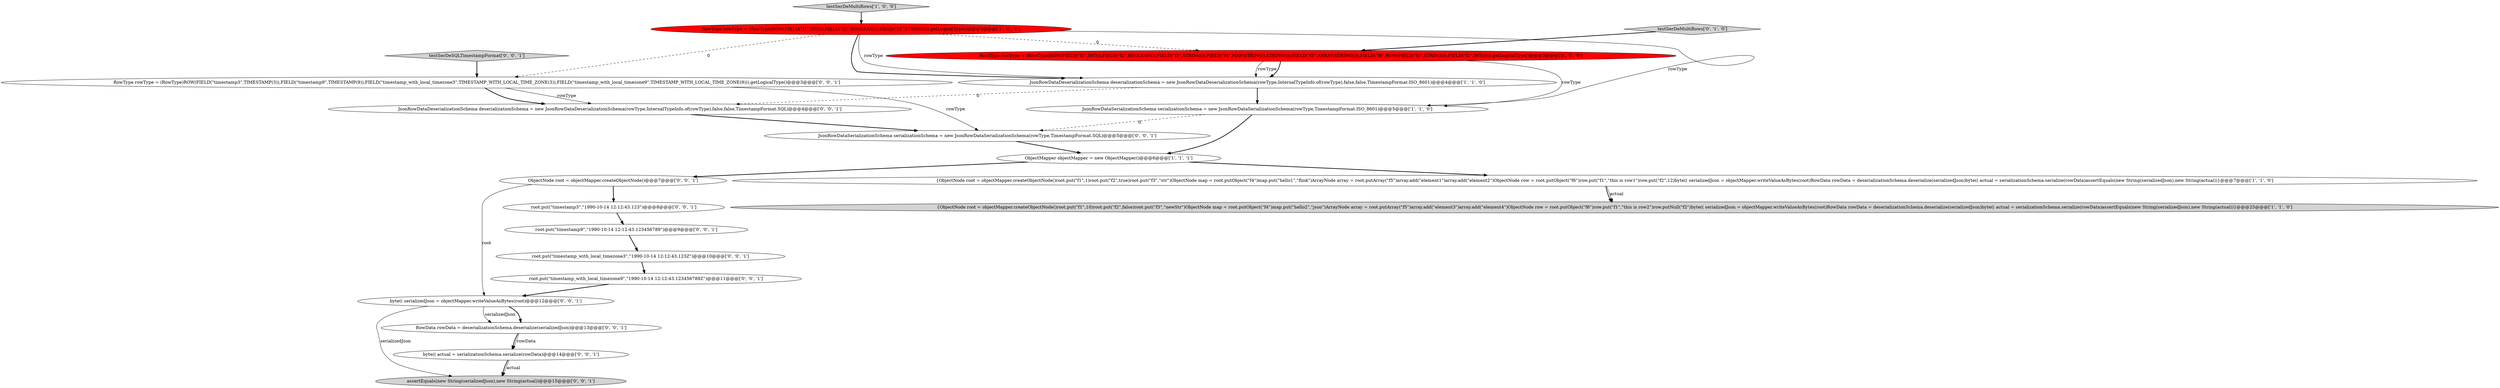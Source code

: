 digraph {
3 [style = filled, label = "{ObjectNode root = objectMapper.createObjectNode()root.put(\"f1\",10)root.put(\"f2\",false)root.put(\"f3\",\"newStr\")ObjectNode map = root.putObject(\"f4\")map.put(\"hello2\",\"json\")ArrayNode array = root.putArray(\"f5\")array.add(\"element3\")array.add(\"element4\")ObjectNode row = root.putObject(\"f6\")row.put(\"f1\",\"this is row2\")row.putNull(\"f2\")byte(( serializedJson = objectMapper.writeValueAsBytes(root)RowData rowData = deserializationSchema.deserialize(serializedJson)byte(( actual = serializationSchema.serialize(rowData)assertEquals(new String(serializedJson),new String(actual))}@@@25@@@['1', '1', '0']", fillcolor = lightgray, shape = ellipse image = "AAA0AAABBB1BBB"];
15 [style = filled, label = "byte(( serializedJson = objectMapper.writeValueAsBytes(root)@@@12@@@['0', '0', '1']", fillcolor = white, shape = ellipse image = "AAA0AAABBB3BBB"];
17 [style = filled, label = "root.put(\"timestamp_with_local_timezone3\",\"1990-10-14 12:12:43.123Z\")@@@10@@@['0', '0', '1']", fillcolor = white, shape = ellipse image = "AAA0AAABBB3BBB"];
6 [style = filled, label = "JsonRowDataDeserializationSchema deserializationSchema = new JsonRowDataDeserializationSchema(rowType,InternalTypeInfo.of(rowType),false,false,TimestampFormat.ISO_8601)@@@4@@@['1', '1', '0']", fillcolor = white, shape = ellipse image = "AAA0AAABBB1BBB"];
19 [style = filled, label = "RowType rowType = (RowType)ROW(FIELD(\"timestamp3\",TIMESTAMP(3)),FIELD(\"timestamp9\",TIMESTAMP(9)),FIELD(\"timestamp_with_local_timezone3\",TIMESTAMP_WITH_LOCAL_TIME_ZONE(3)),FIELD(\"timestamp_with_local_timezone9\",TIMESTAMP_WITH_LOCAL_TIME_ZONE(9))).getLogicalType()@@@3@@@['0', '0', '1']", fillcolor = white, shape = ellipse image = "AAA0AAABBB3BBB"];
1 [style = filled, label = "JsonRowDataSerializationSchema serializationSchema = new JsonRowDataSerializationSchema(rowType,TimestampFormat.ISO_8601)@@@5@@@['1', '1', '0']", fillcolor = white, shape = ellipse image = "AAA0AAABBB1BBB"];
7 [style = filled, label = "testSerDeMultiRows['0', '1', '0']", fillcolor = lightgray, shape = diamond image = "AAA0AAABBB2BBB"];
2 [style = filled, label = "ObjectMapper objectMapper = new ObjectMapper()@@@6@@@['1', '1', '1']", fillcolor = white, shape = ellipse image = "AAA0AAABBB1BBB"];
21 [style = filled, label = "ObjectNode root = objectMapper.createObjectNode()@@@7@@@['0', '0', '1']", fillcolor = white, shape = ellipse image = "AAA0AAABBB3BBB"];
20 [style = filled, label = "JsonRowDataSerializationSchema serializationSchema = new JsonRowDataSerializationSchema(rowType,TimestampFormat.SQL)@@@5@@@['0', '0', '1']", fillcolor = white, shape = ellipse image = "AAA0AAABBB3BBB"];
9 [style = filled, label = "testSerDeSQLTimestampFormat['0', '0', '1']", fillcolor = lightgray, shape = diamond image = "AAA0AAABBB3BBB"];
11 [style = filled, label = "assertEquals(new String(serializedJson),new String(actual))@@@15@@@['0', '0', '1']", fillcolor = lightgray, shape = ellipse image = "AAA0AAABBB3BBB"];
5 [style = filled, label = "RowType rowType = (RowType)ROW(FIELD(\"f1\",INT()),FIELD(\"f2\",BOOLEAN()),FIELD(\"f3\",STRING())).getLogicalType()@@@3@@@['1', '0', '0']", fillcolor = red, shape = ellipse image = "AAA1AAABBB1BBB"];
8 [style = filled, label = "RowType rowType = (RowType)ROW(FIELD(\"f1\",INT()),FIELD(\"f2\",BOOLEAN()),FIELD(\"f3\",STRING()),FIELD(\"f4\",MAP(STRING(),STRING())),FIELD(\"f5\",ARRAY(STRING())),FIELD(\"f6\",ROW(FIELD(\"f1\",STRING()),FIELD(\"f2\",INT())))).getLogicalType()@@@3@@@['0', '1', '0']", fillcolor = red, shape = ellipse image = "AAA1AAABBB2BBB"];
10 [style = filled, label = "root.put(\"timestamp3\",\"1990-10-14 12:12:43.123\")@@@8@@@['0', '0', '1']", fillcolor = white, shape = ellipse image = "AAA0AAABBB3BBB"];
4 [style = filled, label = "testSerDeMultiRows['1', '0', '0']", fillcolor = lightgray, shape = diamond image = "AAA0AAABBB1BBB"];
12 [style = filled, label = "JsonRowDataDeserializationSchema deserializationSchema = new JsonRowDataDeserializationSchema(rowType,InternalTypeInfo.of(rowType),false,false,TimestampFormat.SQL)@@@4@@@['0', '0', '1']", fillcolor = white, shape = ellipse image = "AAA0AAABBB3BBB"];
16 [style = filled, label = "root.put(\"timestamp9\",\"1990-10-14 12:12:43.123456789\")@@@9@@@['0', '0', '1']", fillcolor = white, shape = ellipse image = "AAA0AAABBB3BBB"];
0 [style = filled, label = "{ObjectNode root = objectMapper.createObjectNode()root.put(\"f1\",1)root.put(\"f2\",true)root.put(\"f3\",\"str\")ObjectNode map = root.putObject(\"f4\")map.put(\"hello1\",\"flink\")ArrayNode array = root.putArray(\"f5\")array.add(\"element1\")array.add(\"element2\")ObjectNode row = root.putObject(\"f6\")row.put(\"f1\",\"this is row1\")row.put(\"f2\",12)byte(( serializedJson = objectMapper.writeValueAsBytes(root)RowData rowData = deserializationSchema.deserialize(serializedJson)byte(( actual = serializationSchema.serialize(rowData)assertEquals(new String(serializedJson),new String(actual))}@@@7@@@['1', '1', '0']", fillcolor = white, shape = ellipse image = "AAA0AAABBB1BBB"];
18 [style = filled, label = "root.put(\"timestamp_with_local_timezone9\",\"1990-10-14 12:12:43.123456789Z\")@@@11@@@['0', '0', '1']", fillcolor = white, shape = ellipse image = "AAA0AAABBB3BBB"];
14 [style = filled, label = "byte(( actual = serializationSchema.serialize(rowData)@@@14@@@['0', '0', '1']", fillcolor = white, shape = ellipse image = "AAA0AAABBB3BBB"];
13 [style = filled, label = "RowData rowData = deserializationSchema.deserialize(serializedJson)@@@13@@@['0', '0', '1']", fillcolor = white, shape = ellipse image = "AAA0AAABBB3BBB"];
0->3 [style = bold, label=""];
21->10 [style = bold, label=""];
15->13 [style = bold, label=""];
15->13 [style = solid, label="serializedJson"];
19->12 [style = bold, label=""];
19->12 [style = solid, label="rowType"];
0->3 [style = solid, label="actual"];
18->15 [style = bold, label=""];
12->20 [style = bold, label=""];
8->6 [style = solid, label="rowType"];
8->6 [style = bold, label=""];
8->1 [style = solid, label="rowType"];
16->17 [style = bold, label=""];
7->8 [style = bold, label=""];
15->11 [style = solid, label="serializedJson"];
21->15 [style = solid, label="root"];
20->2 [style = bold, label=""];
6->12 [style = dashed, label="0"];
1->20 [style = dashed, label="0"];
6->1 [style = bold, label=""];
2->0 [style = bold, label=""];
5->6 [style = bold, label=""];
10->16 [style = bold, label=""];
2->21 [style = bold, label=""];
17->18 [style = bold, label=""];
5->1 [style = solid, label="rowType"];
9->19 [style = bold, label=""];
5->8 [style = dashed, label="0"];
19->20 [style = solid, label="rowType"];
1->2 [style = bold, label=""];
14->11 [style = solid, label="actual"];
5->19 [style = dashed, label="0"];
14->11 [style = bold, label=""];
4->5 [style = bold, label=""];
13->14 [style = bold, label=""];
5->6 [style = solid, label="rowType"];
13->14 [style = solid, label="rowData"];
}
